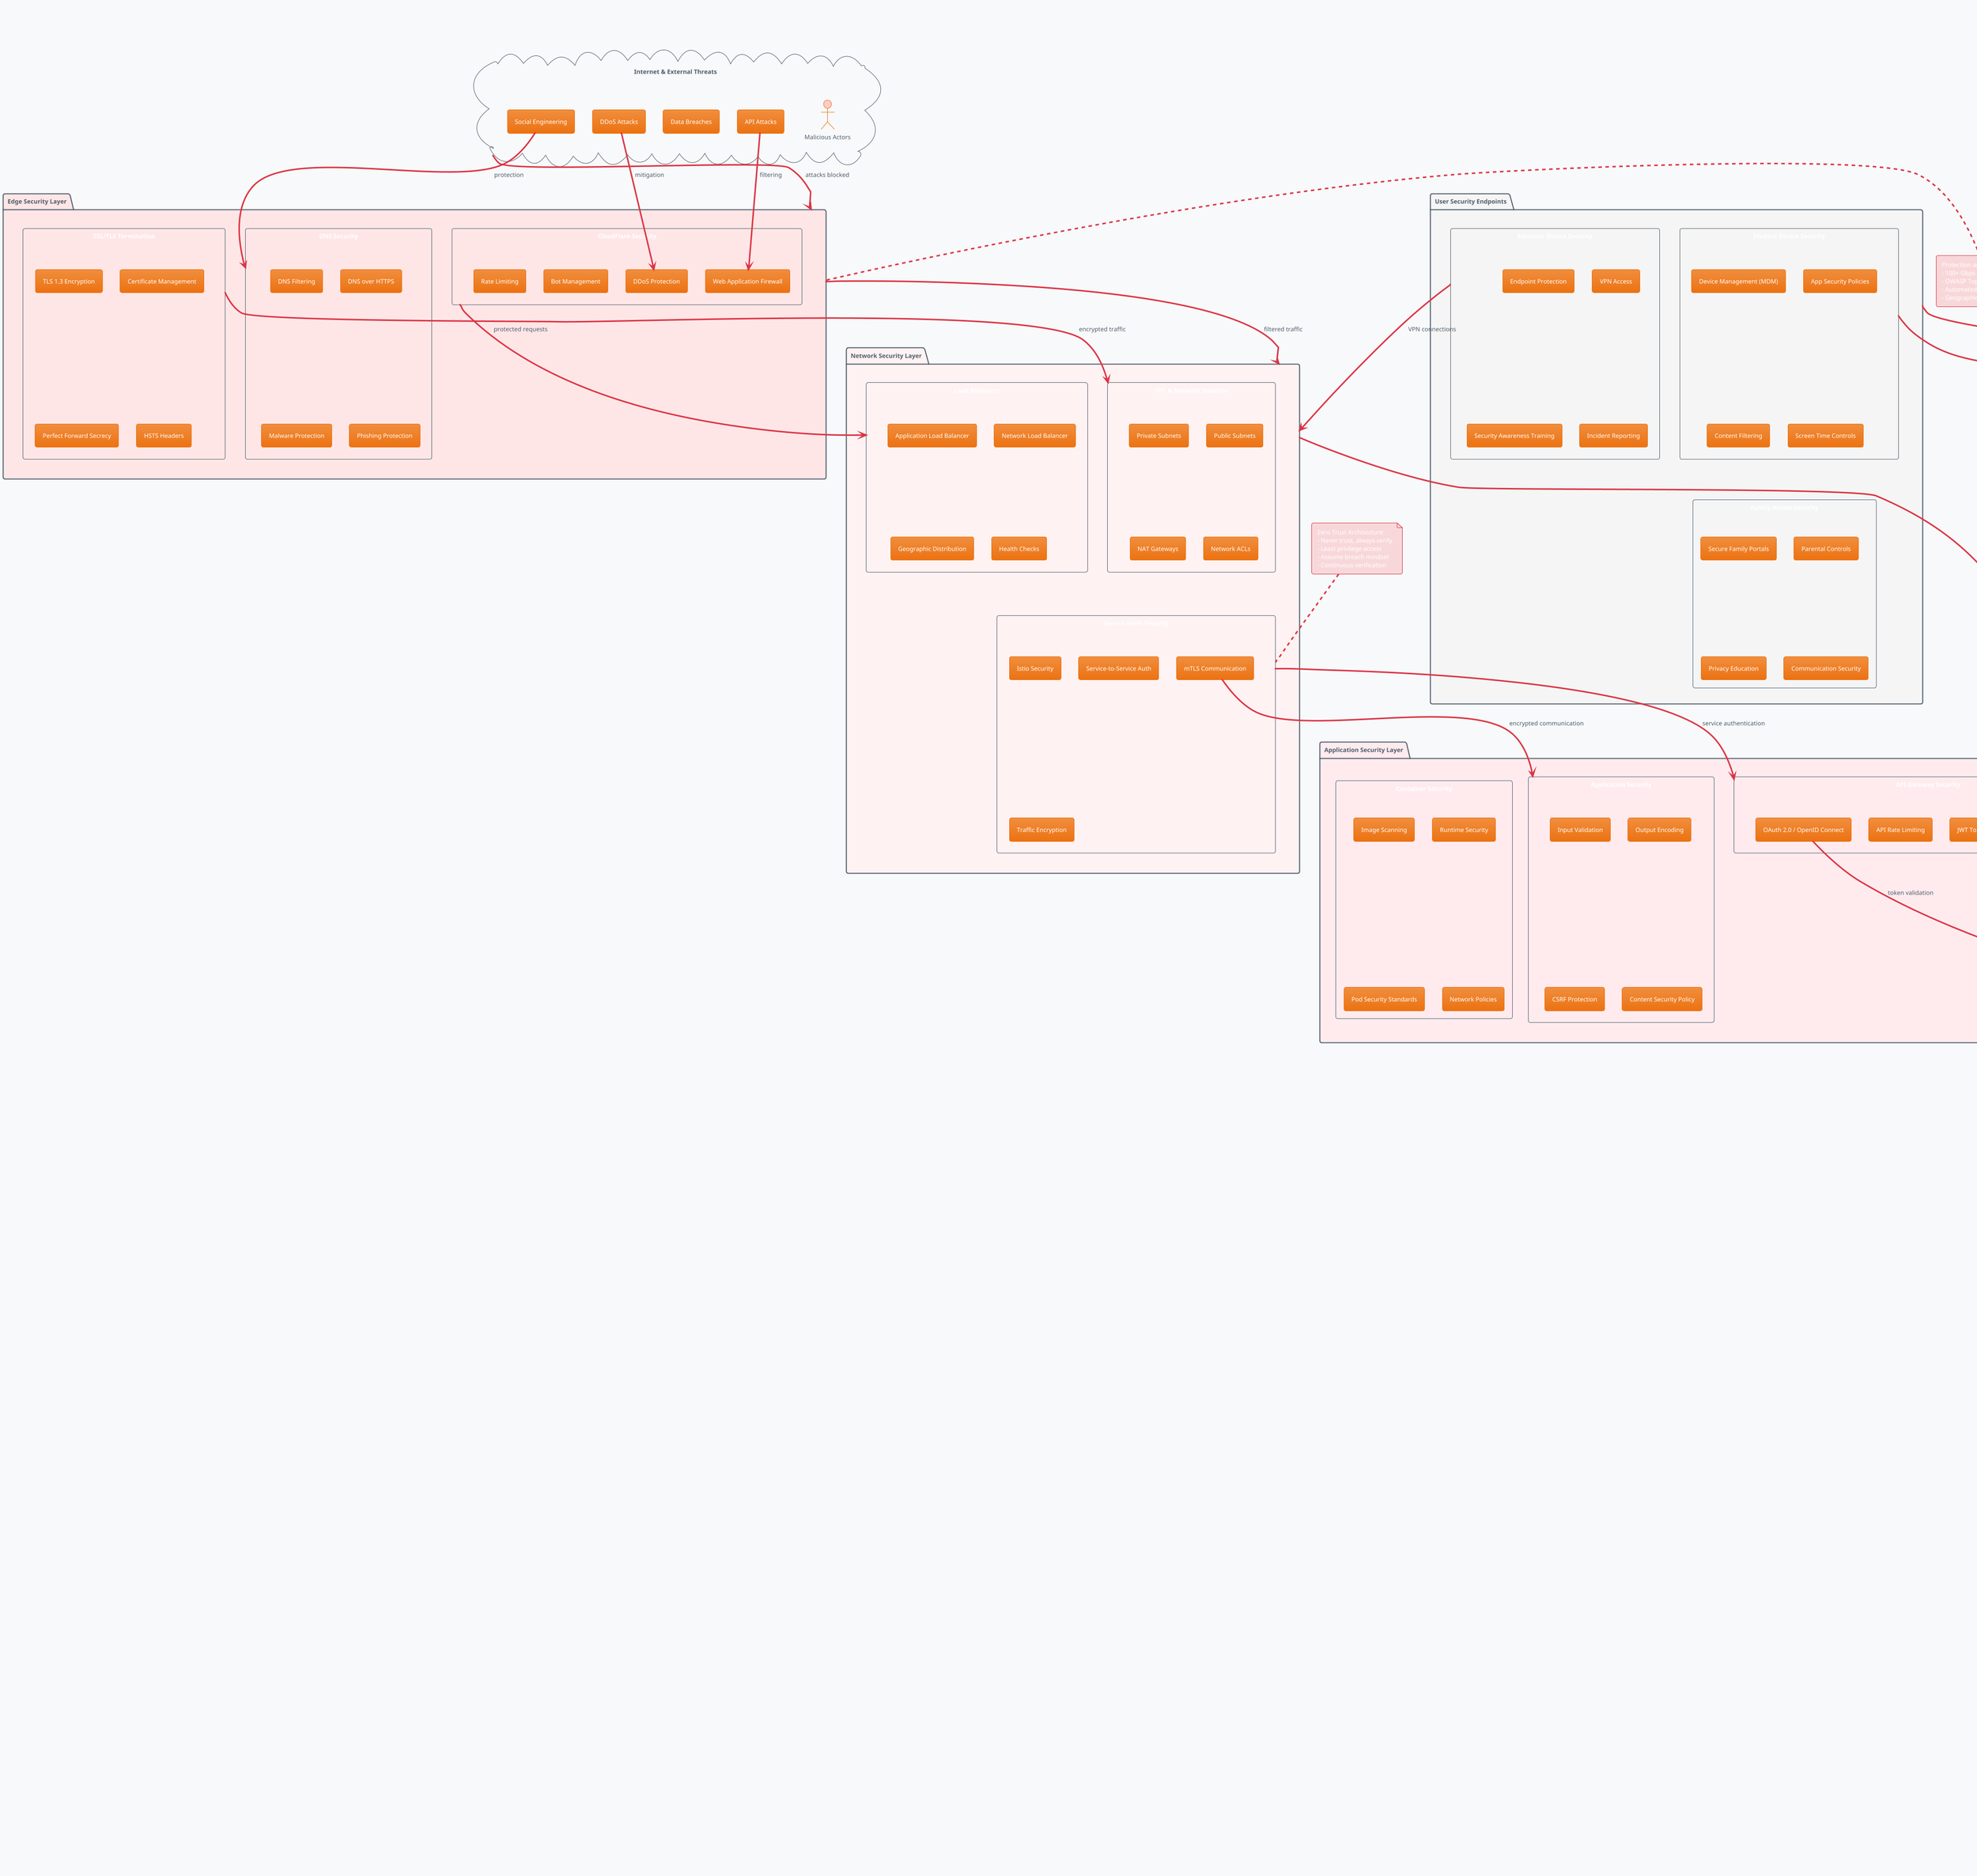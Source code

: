 @startuml EvalPoint Security Architecture
!theme aws-orange

title EvalPoint - Security Architecture\nZero-Trust Security with Educational Data Privacy Compliance

skinparam backgroundColor #f8f9fa
skinparam componentStyle rectangle
skinparam rectangleBackgroundColor #ffffff
skinparam rectangleBorderColor #6c757d
skinparam arrowColor #dc3545
skinparam noteBackgroundColor #f8d7da
skinparam noteBorderColor #dc3545

' External Threat Landscape
cloud "Internet & External Threats" as external_threats {
  actor "Malicious Actors" as attackers #ffcccc
  component "DDoS Attacks" as ddos_attacks
  component "Data Breaches" as data_breaches
  component "Social Engineering" as social_engineering
  component "API Attacks" as api_attacks
}

' Edge Security Layer
package "Edge Security Layer" as edge_security #ffe6e6 {
  component "CloudFlare Security" as cloudflare {
    component "DDoS Protection" as ddos_protection
    component "Web Application Firewall" as waf
    component "Bot Management" as bot_management
    component "Rate Limiting" as edge_rate_limiting
  }
  
  component "DNS Security" as dns_security {
    component "DNS Filtering" as dns_filtering
    component "DNS over HTTPS" as dns_https
    component "Malware Protection" as malware_protection
    component "Phishing Protection" as phishing_protection
  }
  
  component "SSL/TLS Termination" as ssl_termination {
    component "TLS 1.3 Encryption" as tls13
    component "Certificate Management" as cert_management
    component "Perfect Forward Secrecy" as pfs
    component "HSTS Headers" as hsts
  }
}

' Network Security Layer
package "Network Security Layer" as network_security #fff2f2 {
  component "VPC & Network Isolation" as vpc {
    component "Private Subnets" as private_subnets
    component "Public Subnets" as public_subnets
    component "NAT Gateways" as nat_gateways
    component "Network ACLs" as network_acls
  }
  
  component "Load Balancers" as load_balancers {
    component "Application Load Balancer" as alb
    component "Network Load Balancer" as nlb
    component "Geographic Distribution" as geo_distribution
    component "Health Checks" as health_checks
  }
  
  component "Service Mesh Security" as service_mesh {
    component "Istio Security" as istio_security
    component "mTLS Communication" as mtls
    component "Service-to-Service Auth" as service_auth
    component "Traffic Encryption" as traffic_encryption
  }
}

' Application Security Layer
package "Application Security Layer" as app_security #ffebee {
  component "API Gateway Security" as api_gateway_security {
    component "OAuth 2.0 / OpenID Connect" as oauth
    component "JWT Token Validation" as jwt_validation
    component "API Rate Limiting" as api_rate_limiting
    component "Request Validation" as request_validation
  }
  
  component "Application Security" as application_security {
    component "Input Validation" as input_validation
    component "Output Encoding" as output_encoding
    component "CSRF Protection" as csrf_protection
    component "Content Security Policy" as csp
  }
  
  component "Container Security" as container_security {
    component "Image Scanning" as image_scanning
    component "Runtime Security" as runtime_security
    component "Pod Security Standards" as pod_security
    component "Network Policies" as network_policies
  }
}

' Identity & Access Management
package "Identity & Access Management" as iam #f3e5f5 {
  component "Authentication Services" as auth_services {
    component "Multi-Factor Authentication" as mfa
    component "Single Sign-On (SAML)" as sso
    component "Educational Identity Federation" as edu_federation
    component "Passwordless Authentication" as passwordless
  }
  
  component "Authorization & RBAC" as rbac {
    component "Role-Based Access Control" as role_based_access
    component "Attribute-Based Access Control" as abac
    component "Fine-Grained Permissions" as fine_grained_perms
    component "Dynamic Authorization" as dynamic_auth
  }
  
  component "Privileged Access Management" as pam {
    component "Just-in-Time Access" as jit_access
    component "Privileged Session Recording" as session_recording
    component "Break-Glass Procedures" as break_glass
    component "Administrative Oversight" as admin_oversight
  }
  
  component "Identity Verification" as identity_verification {
    component "Age Verification (COPPA)" as age_verification
    component "Student Identity Validation" as student_validation
    component "Educator Credentials" as educator_credentials
    component "Family Relationship Verification" as family_verification
  }
}

' Data Protection Layer
package "Data Protection Layer" as data_protection #e8f5e8 {
  component "Encryption Services" as encryption {
    component "Data at Rest (AES-256)" as encryption_rest
    component "Data in Transit (TLS 1.3)" as encryption_transit
    component "Database Encryption" as db_encryption
    component "Field-Level Encryption" as field_encryption
  }
  
  component "Key Management" as key_management {
    component "Hardware Security Modules" as hsm
    component "Key Rotation" as key_rotation
    component "Key Escrow" as key_escrow
    component "Cryptographic Standards" as crypto_standards
  }
  
  component "Data Classification" as data_classification {
    component "PII Classification" as pii_classification
    component "Educational Record Classification" as edu_record_classification
    component "Sensitive Data Tagging" as sensitive_tagging
    component "Data Loss Prevention" as dlp
  }
  
  component "Privacy Controls" as privacy_controls {
    component "Data Minimization" as data_minimization
    component "Purpose Limitation" as purpose_limitation
    component "Consent Management" as consent_management
    component "Right to Erasure" as right_erasure
  }
}

' Compliance & Governance
package "Compliance & Governance" as compliance #fff8e1 {
  component "Educational Privacy Compliance" as edu_privacy {
    component "FERPA Compliance" as ferpa_compliance
    component "COPPA Compliance" as coppa_compliance
    component "GDPR Compliance" as gdpr_compliance
    component "State Privacy Laws" as state_privacy
  }
  
  component "Security Compliance" as security_compliance {
    component "SOC 2 Type II" as soc2
    component "ISO 27001" as iso27001
    component "NIST Cybersecurity Framework" as nist
    component "Educational Security Standards" as edu_security_standards
  }
  
  component "Audit & Monitoring" as audit_monitoring {
    component "Security Information and Event Management" as siem
    component "User Activity Monitoring" as user_activity_monitoring
    component "Data Access Logging" as data_access_logging
    component "Compliance Reporting" as compliance_reporting
  }
  
  component "Incident Response" as incident_response {
    component "24/7 Security Operations Center" as soc
    component "Automated Threat Detection" as threat_detection
    component "Incident Classification" as incident_classification
    component "Breach Notification Procedures" as breach_notification
  }
}

' Security Monitoring & Analytics
package "Security Monitoring & Analytics" as security_monitoring #f0f8ff {
  component "Threat Intelligence" as threat_intelligence {
    component "Threat Feeds" as threat_feeds
    component "Behavioral Analytics" as behavioral_analytics
    component "Anomaly Detection" as anomaly_detection
    component "Risk Scoring" as risk_scoring
  }
  
  component "Security Analytics" as security_analytics {
    component "Machine Learning for Security" as ml_security
    component "Pattern Recognition" as pattern_recognition
    component "Predictive Threat Modeling" as predictive_threats
    component "Security Dashboards" as security_dashboards
  }
  
  component "Vulnerability Management" as vulnerability_mgmt {
    component "Automated Vulnerability Scanning" as vuln_scanning
    component "Penetration Testing" as pen_testing
    component "Security Code Review" as code_review
    component "Dependency Scanning" as dependency_scanning
  }
}

' User Security Endpoints
package "User Security Endpoints" as user_endpoints #f5f5f5 {
  component "Student Device Security" as student_devices {
    component "Device Management (MDM)" as mdm
    component "App Security Policies" as app_security_policies
    component "Content Filtering" as content_filtering
    component "Screen Time Controls" as screen_time
  }
  
  component "Educator Device Security" as educator_devices {
    component "Endpoint Protection" as endpoint_protection
    component "VPN Access" as vpn_access
    component "Security Awareness Training" as security_training
    component "Incident Reporting" as incident_reporting
  }
  
  component "Family Access Security" as family_security {
    component "Secure Family Portals" as secure_family_portals
    component "Parental Controls" as parental_controls
    component "Privacy Education" as privacy_education
    component "Communication Security" as communication_security
  }
}

' Security Data Flow

' External threats to edge security
external_threats --> edge_security : attacks blocked
ddos_attacks --> ddos_protection : mitigation
api_attacks --> waf : filtering
social_engineering --> dns_security : protection

' Edge security to network security
edge_security --> network_security : filtered traffic
ssl_termination --> vpc : encrypted traffic
cloudflare --> load_balancers : protected requests

' Network security to application security
network_security --> app_security : network-level security
service_mesh --> api_gateway_security : service authentication
mtls --> application_security : encrypted communication

' Application security to IAM
app_security --> iam : authentication requests
oauth --> auth_services : token validation
request_validation --> rbac : authorization checks

' IAM to data protection
iam --> data_protection : authenticated access
rbac --> encryption : authorized data access
identity_verification --> privacy_controls : verified access

' Data protection to compliance
data_protection --> compliance : compliance validation
encryption --> edu_privacy : privacy protection
privacy_controls --> audit_monitoring : audit trails

' Security monitoring integration
security_monitoring --> incident_response : threat alerts
threat_intelligence --> security_analytics : threat data
vulnerability_mgmt --> compliance : security assessments

' User endpoints security
user_endpoints --> iam : device authentication
student_devices --> app_security : app-level security
educator_devices --> network_security : VPN connections

' Internal security flows
audit_monitoring --> security_analytics : security logs
security_analytics --> threat_intelligence : intelligence updates
incident_response --> vulnerability_mgmt : incident feedback

' Notes with Security Specifications
note right of edge_security : Protection against:\n- 100+ Gbps DDoS attacks\n- OWASP Top 10 vulnerabilities\n- Automated bot attacks\n- Geographic restrictions

note right of encryption : Encryption standards:\n- AES-256 for data at rest\n- TLS 1.3 for data in transit\n- End-to-end encryption\n- Forward secrecy

note right of edu_privacy : Educational privacy:\n- FERPA directory information\n- COPPA parental consent\n- GDPR data subject rights\n- Student data ownership

note right of incident_response : Response times:\n- Critical: 15 minutes\n- High: 1 hour\n- Medium: 4 hours\n- Low: 24 hours

' Zero Trust Principles
note top of service_mesh : Zero Trust Architecture:\n- Never trust, always verify\n- Least privilege access\n- Assume breach mindset\n- Continuous verification

' Compliance Requirements
note bottom of compliance : Compliance certifications:\n- SOC 2 Type II (annual)\n- ISO 27001 (triennial)\n- FERPA (ongoing)\n- COPPA (ongoing)

' Security Metrics
note bottom of security_monitoring : Security KPIs:\n- Mean Time to Detection: <15 min\n- Mean Time to Response: <1 hour\n- False Positive Rate: <5%\n- Security Training Completion: 100%

@enduml